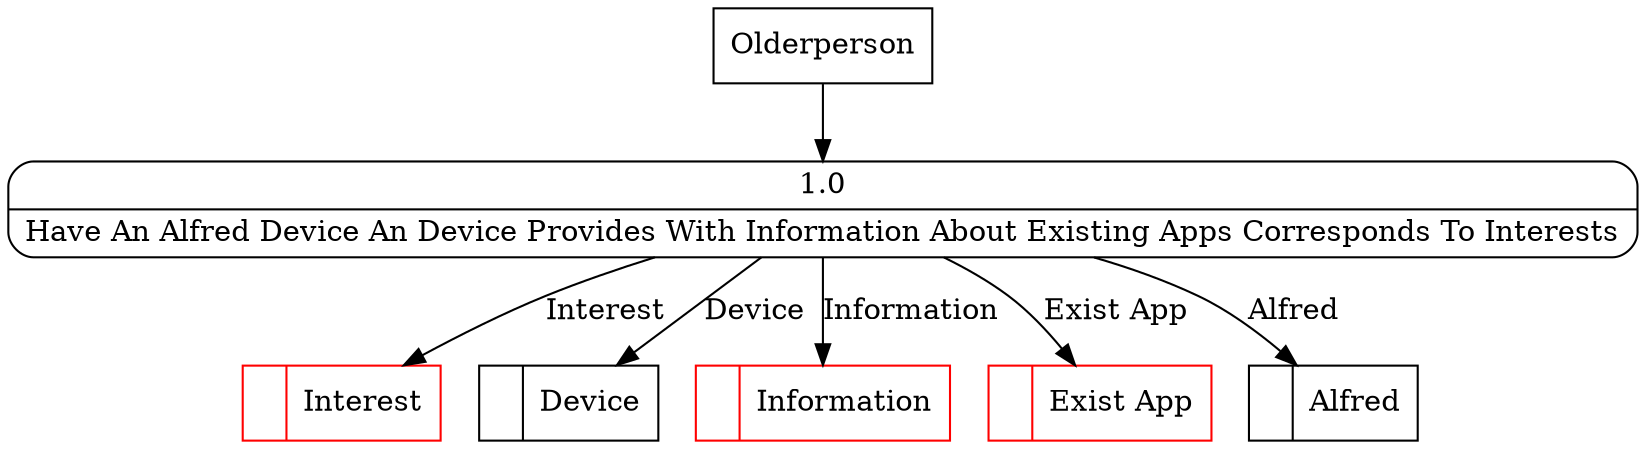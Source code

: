 digraph dfd2{ 
node[shape=record]
200 [label="<f0>  |<f1> Interest " color=red];
201 [label="<f0>  |<f1> Device " ];
202 [label="<f0>  |<f1> Information " color=red];
203 [label="<f0>  |<f1> Exist App " color=red];
204 [label="<f0>  |<f1> Alfred " ];
205 [label="Olderperson" shape=box];
206 [label="{<f0> 1.0|<f1> Have An Alfred Device An Device Provides With Information About Existing Apps Corresponds To Interests }" shape=Mrecord];
205 -> 206
206 -> 202 [label="Information"]
206 -> 203 [label="Exist App"]
206 -> 200 [label="Interest"]
206 -> 201 [label="Device"]
206 -> 204 [label="Alfred"]
}
